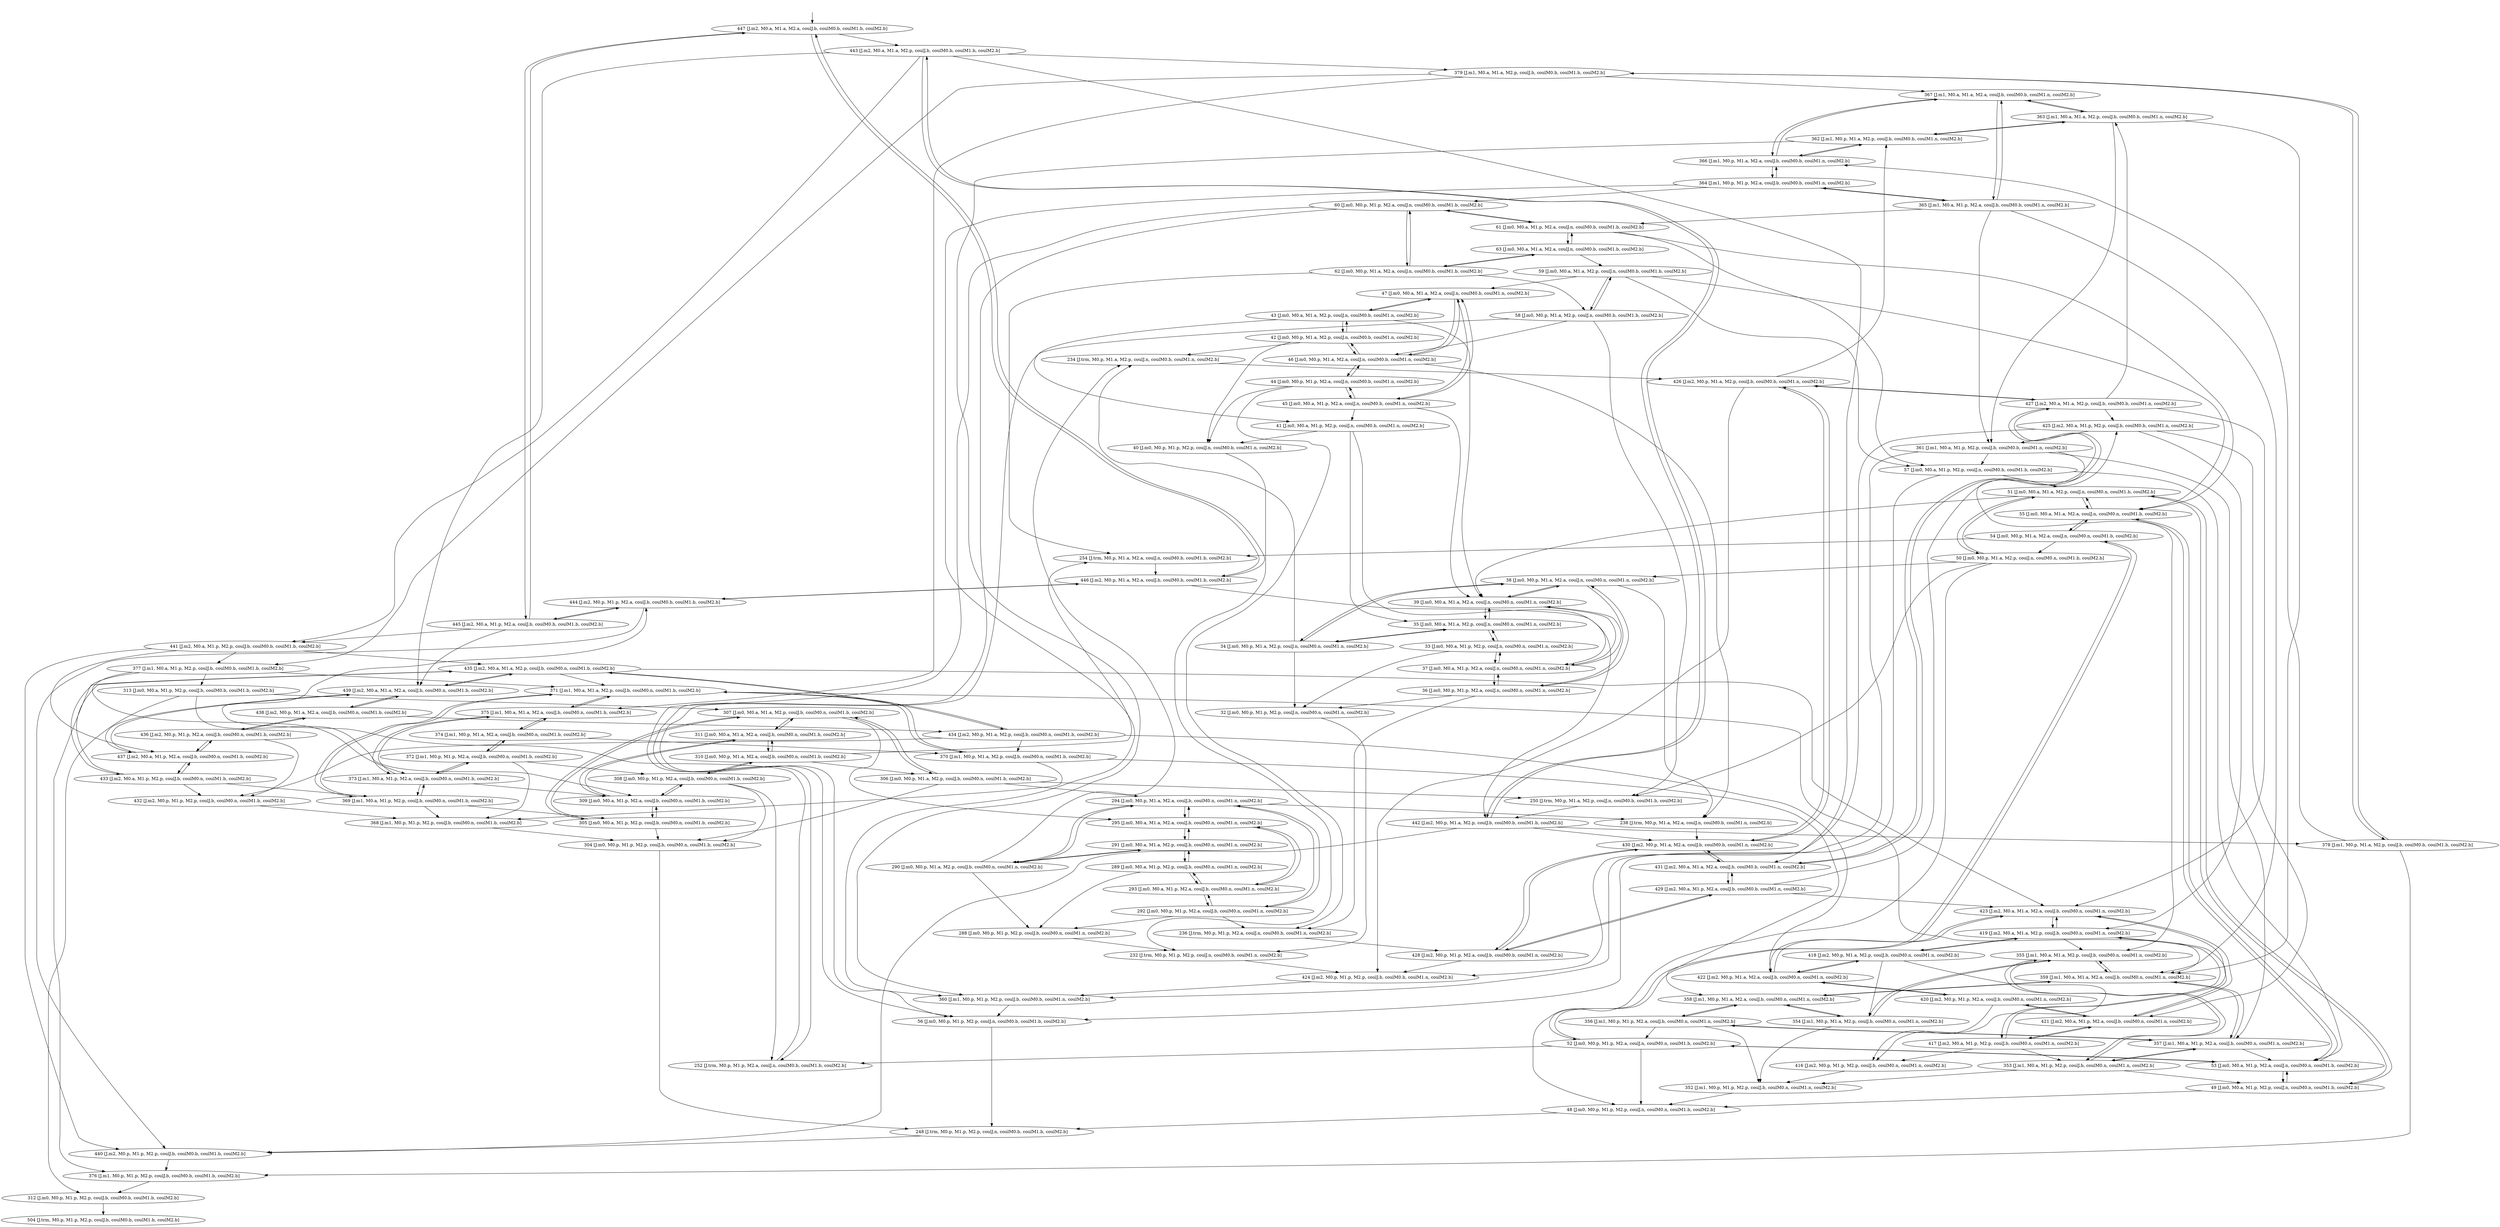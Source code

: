 digraph system {
_447[label="", shape=none ];
_447->447;
63 [label= "63 [J.m0, M0.a, M1.a, M2.a, coulJ.n, coulM0.b, coulM1.b, coulM2.b]"];
47 [label= "47 [J.m0, M0.a, M1.a, M2.a, coulJ.n, coulM0.b, coulM1.n, coulM2.b]"];
311 [label= "311 [J.m0, M0.a, M1.a, M2.a, coulJ.b, coulM0.n, coulM1.b, coulM2.b]"];
55 [label= "55 [J.m0, M0.a, M1.a, M2.a, coulJ.n, coulM0.n, coulM1.b, coulM2.b]"];
295 [label= "295 [J.m0, M0.a, M1.a, M2.a, coulJ.b, coulM0.n, coulM1.n, coulM2.b]"];
39 [label= "39 [J.m0, M0.a, M1.a, M2.a, coulJ.n, coulM0.n, coulM1.n, coulM2.b]"];
59 [label= "59 [J.m0, M0.a, M1.a, M2.p, coulJ.n, coulM0.b, coulM1.b, coulM2.b]"];
43 [label= "43 [J.m0, M0.a, M1.a, M2.p, coulJ.n, coulM0.b, coulM1.n, coulM2.b]"];
307 [label= "307 [J.m0, M0.a, M1.a, M2.p, coulJ.b, coulM0.n, coulM1.b, coulM2.b]"];
51 [label= "51 [J.m0, M0.a, M1.a, M2.p, coulJ.n, coulM0.n, coulM1.b, coulM2.b]"];
291 [label= "291 [J.m0, M0.a, M1.a, M2.p, coulJ.b, coulM0.n, coulM1.n, coulM2.b]"];
35 [label= "35 [J.m0, M0.a, M1.a, M2.p, coulJ.n, coulM0.n, coulM1.n, coulM2.b]"];
61 [label= "61 [J.m0, M0.a, M1.p, M2.a, coulJ.n, coulM0.b, coulM1.b, coulM2.b]"];
45 [label= "45 [J.m0, M0.a, M1.p, M2.a, coulJ.n, coulM0.b, coulM1.n, coulM2.b]"];
309 [label= "309 [J.m0, M0.a, M1.p, M2.a, coulJ.b, coulM0.n, coulM1.b, coulM2.b]"];
53 [label= "53 [J.m0, M0.a, M1.p, M2.a, coulJ.n, coulM0.n, coulM1.b, coulM2.b]"];
293 [label= "293 [J.m0, M0.a, M1.p, M2.a, coulJ.b, coulM0.n, coulM1.n, coulM2.b]"];
37 [label= "37 [J.m0, M0.a, M1.p, M2.a, coulJ.n, coulM0.n, coulM1.n, coulM2.b]"];
313 [label= "313 [J.m0, M0.a, M1.p, M2.p, coulJ.b, coulM0.b, coulM1.b, coulM2.b]"];
57 [label= "57 [J.m0, M0.a, M1.p, M2.p, coulJ.n, coulM0.b, coulM1.b, coulM2.b]"];
41 [label= "41 [J.m0, M0.a, M1.p, M2.p, coulJ.n, coulM0.b, coulM1.n, coulM2.b]"];
305 [label= "305 [J.m0, M0.a, M1.p, M2.p, coulJ.b, coulM0.n, coulM1.b, coulM2.b]"];
49 [label= "49 [J.m0, M0.a, M1.p, M2.p, coulJ.n, coulM0.n, coulM1.b, coulM2.b]"];
289 [label= "289 [J.m0, M0.a, M1.p, M2.p, coulJ.b, coulM0.n, coulM1.n, coulM2.b]"];
33 [label= "33 [J.m0, M0.a, M1.p, M2.p, coulJ.n, coulM0.n, coulM1.n, coulM2.b]"];
62 [label= "62 [J.m0, M0.p, M1.a, M2.a, coulJ.n, coulM0.b, coulM1.b, coulM2.b]"];
46 [label= "46 [J.m0, M0.p, M1.a, M2.a, coulJ.n, coulM0.b, coulM1.n, coulM2.b]"];
310 [label= "310 [J.m0, M0.p, M1.a, M2.a, coulJ.b, coulM0.n, coulM1.b, coulM2.b]"];
54 [label= "54 [J.m0, M0.p, M1.a, M2.a, coulJ.n, coulM0.n, coulM1.b, coulM2.b]"];
294 [label= "294 [J.m0, M0.p, M1.a, M2.a, coulJ.b, coulM0.n, coulM1.n, coulM2.b]"];
38 [label= "38 [J.m0, M0.p, M1.a, M2.a, coulJ.n, coulM0.n, coulM1.n, coulM2.b]"];
58 [label= "58 [J.m0, M0.p, M1.a, M2.p, coulJ.n, coulM0.b, coulM1.b, coulM2.b]"];
42 [label= "42 [J.m0, M0.p, M1.a, M2.p, coulJ.n, coulM0.b, coulM1.n, coulM2.b]"];
306 [label= "306 [J.m0, M0.p, M1.a, M2.p, coulJ.b, coulM0.n, coulM1.b, coulM2.b]"];
50 [label= "50 [J.m0, M0.p, M1.a, M2.p, coulJ.n, coulM0.n, coulM1.b, coulM2.b]"];
290 [label= "290 [J.m0, M0.p, M1.a, M2.p, coulJ.b, coulM0.n, coulM1.n, coulM2.b]"];
34 [label= "34 [J.m0, M0.p, M1.a, M2.p, coulJ.n, coulM0.n, coulM1.n, coulM2.b]"];
60 [label= "60 [J.m0, M0.p, M1.p, M2.a, coulJ.n, coulM0.b, coulM1.b, coulM2.b]"];
44 [label= "44 [J.m0, M0.p, M1.p, M2.a, coulJ.n, coulM0.b, coulM1.n, coulM2.b]"];
308 [label= "308 [J.m0, M0.p, M1.p, M2.a, coulJ.b, coulM0.n, coulM1.b, coulM2.b]"];
52 [label= "52 [J.m0, M0.p, M1.p, M2.a, coulJ.n, coulM0.n, coulM1.b, coulM2.b]"];
292 [label= "292 [J.m0, M0.p, M1.p, M2.a, coulJ.b, coulM0.n, coulM1.n, coulM2.b]"];
36 [label= "36 [J.m0, M0.p, M1.p, M2.a, coulJ.n, coulM0.n, coulM1.n, coulM2.b]"];
312 [label= "312 [J.m0, M0.p, M1.p, M2.p, coulJ.b, coulM0.b, coulM1.b, coulM2.b]"];
56 [label= "56 [J.m0, M0.p, M1.p, M2.p, coulJ.n, coulM0.b, coulM1.b, coulM2.b]"];
40 [label= "40 [J.m0, M0.p, M1.p, M2.p, coulJ.n, coulM0.b, coulM1.n, coulM2.b]"];
304 [label= "304 [J.m0, M0.p, M1.p, M2.p, coulJ.b, coulM0.n, coulM1.b, coulM2.b]"];
48 [label= "48 [J.m0, M0.p, M1.p, M2.p, coulJ.n, coulM0.n, coulM1.b, coulM2.b]"];
288 [label= "288 [J.m0, M0.p, M1.p, M2.p, coulJ.b, coulM0.n, coulM1.n, coulM2.b]"];
32 [label= "32 [J.m0, M0.p, M1.p, M2.p, coulJ.n, coulM0.n, coulM1.n, coulM2.b]"];
367 [label= "367 [J.m1, M0.a, M1.a, M2.a, coulJ.b, coulM0.b, coulM1.n, coulM2.b]"];
375 [label= "375 [J.m1, M0.a, M1.a, M2.a, coulJ.b, coulM0.n, coulM1.b, coulM2.b]"];
359 [label= "359 [J.m1, M0.a, M1.a, M2.a, coulJ.b, coulM0.n, coulM1.n, coulM2.b]"];
379 [label= "379 [J.m1, M0.a, M1.a, M2.p, coulJ.b, coulM0.b, coulM1.b, coulM2.b]"];
363 [label= "363 [J.m1, M0.a, M1.a, M2.p, coulJ.b, coulM0.b, coulM1.n, coulM2.b]"];
371 [label= "371 [J.m1, M0.a, M1.a, M2.p, coulJ.b, coulM0.n, coulM1.b, coulM2.b]"];
355 [label= "355 [J.m1, M0.a, M1.a, M2.p, coulJ.b, coulM0.n, coulM1.n, coulM2.b]"];
365 [label= "365 [J.m1, M0.a, M1.p, M2.a, coulJ.b, coulM0.b, coulM1.n, coulM2.b]"];
373 [label= "373 [J.m1, M0.a, M1.p, M2.a, coulJ.b, coulM0.n, coulM1.b, coulM2.b]"];
357 [label= "357 [J.m1, M0.a, M1.p, M2.a, coulJ.b, coulM0.n, coulM1.n, coulM2.b]"];
377 [label= "377 [J.m1, M0.a, M1.p, M2.p, coulJ.b, coulM0.b, coulM1.b, coulM2.b]"];
361 [label= "361 [J.m1, M0.a, M1.p, M2.p, coulJ.b, coulM0.b, coulM1.n, coulM2.b]"];
369 [label= "369 [J.m1, M0.a, M1.p, M2.p, coulJ.b, coulM0.n, coulM1.b, coulM2.b]"];
353 [label= "353 [J.m1, M0.a, M1.p, M2.p, coulJ.b, coulM0.n, coulM1.n, coulM2.b]"];
366 [label= "366 [J.m1, M0.p, M1.a, M2.a, coulJ.b, coulM0.b, coulM1.n, coulM2.b]"];
374 [label= "374 [J.m1, M0.p, M1.a, M2.a, coulJ.b, coulM0.n, coulM1.b, coulM2.b]"];
358 [label= "358 [J.m1, M0.p, M1.a, M2.a, coulJ.b, coulM0.n, coulM1.n, coulM2.b]"];
378 [label= "378 [J.m1, M0.p, M1.a, M2.p, coulJ.b, coulM0.b, coulM1.b, coulM2.b]"];
362 [label= "362 [J.m1, M0.p, M1.a, M2.p, coulJ.b, coulM0.b, coulM1.n, coulM2.b]"];
370 [label= "370 [J.m1, M0.p, M1.a, M2.p, coulJ.b, coulM0.n, coulM1.b, coulM2.b]"];
354 [label= "354 [J.m1, M0.p, M1.a, M2.p, coulJ.b, coulM0.n, coulM1.n, coulM2.b]"];
364 [label= "364 [J.m1, M0.p, M1.p, M2.a, coulJ.b, coulM0.b, coulM1.n, coulM2.b]"];
372 [label= "372 [J.m1, M0.p, M1.p, M2.a, coulJ.b, coulM0.n, coulM1.b, coulM2.b]"];
356 [label= "356 [J.m1, M0.p, M1.p, M2.a, coulJ.b, coulM0.n, coulM1.n, coulM2.b]"];
376 [label= "376 [J.m1, M0.p, M1.p, M2.p, coulJ.b, coulM0.b, coulM1.b, coulM2.b]"];
360 [label= "360 [J.m1, M0.p, M1.p, M2.p, coulJ.b, coulM0.b, coulM1.n, coulM2.b]"];
368 [label= "368 [J.m1, M0.p, M1.p, M2.p, coulJ.b, coulM0.n, coulM1.b, coulM2.b]"];
352 [label= "352 [J.m1, M0.p, M1.p, M2.p, coulJ.b, coulM0.n, coulM1.n, coulM2.b]"];
447 [label= "447 [J.m2, M0.a, M1.a, M2.a, coulJ.b, coulM0.b, coulM1.b, coulM2.b]"];
431 [label= "431 [J.m2, M0.a, M1.a, M2.a, coulJ.b, coulM0.b, coulM1.n, coulM2.b]"];
439 [label= "439 [J.m2, M0.a, M1.a, M2.a, coulJ.b, coulM0.n, coulM1.b, coulM2.b]"];
423 [label= "423 [J.m2, M0.a, M1.a, M2.a, coulJ.b, coulM0.n, coulM1.n, coulM2.b]"];
443 [label= "443 [J.m2, M0.a, M1.a, M2.p, coulJ.b, coulM0.b, coulM1.b, coulM2.b]"];
427 [label= "427 [J.m2, M0.a, M1.a, M2.p, coulJ.b, coulM0.b, coulM1.n, coulM2.b]"];
435 [label= "435 [J.m2, M0.a, M1.a, M2.p, coulJ.b, coulM0.n, coulM1.b, coulM2.b]"];
419 [label= "419 [J.m2, M0.a, M1.a, M2.p, coulJ.b, coulM0.n, coulM1.n, coulM2.b]"];
445 [label= "445 [J.m2, M0.a, M1.p, M2.a, coulJ.b, coulM0.b, coulM1.b, coulM2.b]"];
429 [label= "429 [J.m2, M0.a, M1.p, M2.a, coulJ.b, coulM0.b, coulM1.n, coulM2.b]"];
437 [label= "437 [J.m2, M0.a, M1.p, M2.a, coulJ.b, coulM0.n, coulM1.b, coulM2.b]"];
421 [label= "421 [J.m2, M0.a, M1.p, M2.a, coulJ.b, coulM0.n, coulM1.n, coulM2.b]"];
441 [label= "441 [J.m2, M0.a, M1.p, M2.p, coulJ.b, coulM0.b, coulM1.b, coulM2.b]"];
425 [label= "425 [J.m2, M0.a, M1.p, M2.p, coulJ.b, coulM0.b, coulM1.n, coulM2.b]"];
433 [label= "433 [J.m2, M0.a, M1.p, M2.p, coulJ.b, coulM0.n, coulM1.b, coulM2.b]"];
417 [label= "417 [J.m2, M0.a, M1.p, M2.p, coulJ.b, coulM0.n, coulM1.n, coulM2.b]"];
446 [label= "446 [J.m2, M0.p, M1.a, M2.a, coulJ.b, coulM0.b, coulM1.b, coulM2.b]"];
430 [label= "430 [J.m2, M0.p, M1.a, M2.a, coulJ.b, coulM0.b, coulM1.n, coulM2.b]"];
438 [label= "438 [J.m2, M0.p, M1.a, M2.a, coulJ.b, coulM0.n, coulM1.b, coulM2.b]"];
422 [label= "422 [J.m2, M0.p, M1.a, M2.a, coulJ.b, coulM0.n, coulM1.n, coulM2.b]"];
442 [label= "442 [J.m2, M0.p, M1.a, M2.p, coulJ.b, coulM0.b, coulM1.b, coulM2.b]"];
426 [label= "426 [J.m2, M0.p, M1.a, M2.p, coulJ.b, coulM0.b, coulM1.n, coulM2.b]"];
434 [label= "434 [J.m2, M0.p, M1.a, M2.p, coulJ.b, coulM0.n, coulM1.b, coulM2.b]"];
418 [label= "418 [J.m2, M0.p, M1.a, M2.p, coulJ.b, coulM0.n, coulM1.n, coulM2.b]"];
444 [label= "444 [J.m2, M0.p, M1.p, M2.a, coulJ.b, coulM0.b, coulM1.b, coulM2.b]"];
428 [label= "428 [J.m2, M0.p, M1.p, M2.a, coulJ.b, coulM0.b, coulM1.n, coulM2.b]"];
436 [label= "436 [J.m2, M0.p, M1.p, M2.a, coulJ.b, coulM0.n, coulM1.b, coulM2.b]"];
420 [label= "420 [J.m2, M0.p, M1.p, M2.a, coulJ.b, coulM0.n, coulM1.n, coulM2.b]"];
440 [label= "440 [J.m2, M0.p, M1.p, M2.p, coulJ.b, coulM0.b, coulM1.b, coulM2.b]"];
424 [label= "424 [J.m2, M0.p, M1.p, M2.p, coulJ.b, coulM0.b, coulM1.n, coulM2.b]"];
432 [label= "432 [J.m2, M0.p, M1.p, M2.p, coulJ.b, coulM0.n, coulM1.b, coulM2.b]"];
416 [label= "416 [J.m2, M0.p, M1.p, M2.p, coulJ.b, coulM0.n, coulM1.n, coulM2.b]"];
254 [label= "254 [J.trm, M0.p, M1.a, M2.a, coulJ.n, coulM0.b, coulM1.b, coulM2.b]"];
238 [label= "238 [J.trm, M0.p, M1.a, M2.a, coulJ.n, coulM0.b, coulM1.n, coulM2.b]"];
250 [label= "250 [J.trm, M0.p, M1.a, M2.p, coulJ.n, coulM0.b, coulM1.b, coulM2.b]"];
234 [label= "234 [J.trm, M0.p, M1.a, M2.p, coulJ.n, coulM0.b, coulM1.n, coulM2.b]"];
252 [label= "252 [J.trm, M0.p, M1.p, M2.a, coulJ.n, coulM0.b, coulM1.b, coulM2.b]"];
236 [label= "236 [J.trm, M0.p, M1.p, M2.a, coulJ.n, coulM0.b, coulM1.n, coulM2.b]"];
504 [label= "504 [J.trm, M0.p, M1.p, M2.p, coulJ.b, coulM0.b, coulM1.b, coulM2.b]"];
248 [label= "248 [J.trm, M0.p, M1.p, M2.p, coulJ.n, coulM0.b, coulM1.b, coulM2.b]"];
232 [label= "232 [J.trm, M0.p, M1.p, M2.p, coulJ.n, coulM0.b, coulM1.n, coulM2.b]"];
447->443 [label= ""];
63->59 [label= ""];
367->363 [label= ""];
431->427 [label= ""];
47->43 [label= ""];
375->371 [label= ""];
439->435 [label= ""];
311->307 [label= ""];
55->51 [label= ""];
359->355 [label= ""];
423->419 [label= ""];
295->291 [label= ""];
39->35 [label= ""];
363->367 [label= ""];
379->367 [label= ""];
427->431 [label= ""];
443->431 [label= ""];
43->47 [label= ""];
59->47 [label= ""];
379->375 [label= ""];
443->439 [label= ""];
59->55 [label= ""];
363->359 [label= ""];
427->423 [label= ""];
43->39 [label= ""];
371->359 [label= ""];
371->375 [label= ""];
435->423 [label= ""];
435->439 [label= ""];
307->295 [label= ""];
307->311 [label= ""];
51->39 [label= ""];
51->55 [label= ""];
355->359 [label= ""];
419->423 [label= ""];
291->295 [label= ""];
35->39 [label= ""];
443->379 [label= ""];
427->363 [label= ""];
435->371 [label= ""];
419->355 [label= ""];
447->445 [label= ""];
63->61 [label= ""];
367->365 [label= ""];
431->429 [label= ""];
47->45 [label= ""];
375->373 [label= ""];
439->437 [label= ""];
311->309 [label= ""];
55->53 [label= ""];
359->357 [label= ""];
423->421 [label= ""];
295->293 [label= ""];
39->37 [label= ""];
379->377 [label= ""];
443->441 [label= ""];
59->57 [label= ""];
363->361 [label= ""];
427->425 [label= ""];
43->41 [label= ""];
371->369 [label= ""];
435->433 [label= ""];
307->305 [label= ""];
51->49 [label= ""];
355->353 [label= ""];
419->417 [label= ""];
291->289 [label= ""];
35->33 [label= ""];
445->439 [label= ""];
445->447 [label= ""];
61->55 [label= ""];
61->63 [label= ""];
365->359 [label= ""];
365->367 [label= ""];
429->423 [label= ""];
429->431 [label= ""];
45->39 [label= ""];
45->47 [label= ""];
373->375 [label= ""];
437->439 [label= ""];
309->311 [label= ""];
53->55 [label= ""];
357->359 [label= ""];
421->423 [label= ""];
293->295 [label= ""];
37->39 [label= ""];
377->371 [label= ""];
441->435 [label= ""];
313->307 [label= ""];
57->51 [label= ""];
361->355 [label= ""];
425->419 [label= ""];
41->35 [label= ""];
369->371 [label= ""];
433->435 [label= ""];
305->307 [label= ""];
49->51 [label= ""];
353->355 [label= ""];
417->419 [label= ""];
289->291 [label= ""];
33->35 [label= ""];
365->61 [label= ""];
373->309 [label= ""];
357->53 [label= ""];
445->441 [label= ""];
61->57 [label= ""];
365->361 [label= ""];
429->425 [label= ""];
45->41 [label= ""];
373->369 [label= ""];
437->433 [label= ""];
309->305 [label= ""];
53->49 [label= ""];
357->353 [label= ""];
421->417 [label= ""];
293->289 [label= ""];
37->33 [label= ""];
377->373 [label= ""];
441->437 [label= ""];
313->309 [label= ""];
57->53 [label= ""];
361->357 [label= ""];
425->421 [label= ""];
41->37 [label= ""];
369->373 [label= ""];
433->437 [label= ""];
305->309 [label= ""];
49->53 [label= ""];
353->357 [label= ""];
417->421 [label= ""];
289->293 [label= ""];
33->37 [label= ""];
377->313 [label= ""];
441->377 [label= ""];
361->57 [label= ""];
425->361 [label= ""];
369->305 [label= ""];
433->369 [label= ""];
353->49 [label= ""];
417->353 [label= ""];
447->446 [label= ""];
63->62 [label= ""];
367->366 [label= ""];
431->430 [label= ""];
47->46 [label= ""];
375->374 [label= ""];
439->438 [label= ""];
311->310 [label= ""];
55->54 [label= ""];
359->358 [label= ""];
423->422 [label= ""];
295->294 [label= ""];
39->38 [label= ""];
379->378 [label= ""];
443->442 [label= ""];
59->58 [label= ""];
363->362 [label= ""];
427->426 [label= ""];
43->42 [label= ""];
371->370 [label= ""];
435->434 [label= ""];
307->306 [label= ""];
51->50 [label= ""];
355->354 [label= ""];
419->418 [label= ""];
291->290 [label= ""];
35->34 [label= ""];
445->444 [label= ""];
61->60 [label= ""];
365->364 [label= ""];
429->428 [label= ""];
45->44 [label= ""];
373->372 [label= ""];
437->436 [label= ""];
309->308 [label= ""];
53->52 [label= ""];
357->356 [label= ""];
421->420 [label= ""];
293->292 [label= ""];
37->36 [label= ""];
377->376 [label= ""];
441->440 [label= ""];
313->312 [label= ""];
57->56 [label= ""];
361->360 [label= ""];
425->424 [label= ""];
41->40 [label= ""];
369->368 [label= ""];
433->432 [label= ""];
305->304 [label= ""];
49->48 [label= ""];
353->352 [label= ""];
417->416 [label= ""];
289->288 [label= ""];
33->32 [label= ""];
446->447 [label= ""];
62->63 [label= ""];
366->367 [label= ""];
430->431 [label= ""];
46->47 [label= ""];
374->375 [label= ""];
438->439 [label= ""];
310->311 [label= ""];
54->55 [label= ""];
358->359 [label= ""];
422->423 [label= ""];
294->295 [label= ""];
38->39 [label= ""];
378->379 [label= ""];
442->443 [label= ""];
58->59 [label= ""];
362->363 [label= ""];
426->427 [label= ""];
42->43 [label= ""];
370->371 [label= ""];
434->435 [label= ""];
306->307 [label= ""];
50->51 [label= ""];
354->355 [label= ""];
418->419 [label= ""];
290->291 [label= ""];
34->35 [label= ""];
444->445 [label= ""];
60->61 [label= ""];
364->365 [label= ""];
428->429 [label= ""];
44->45 [label= ""];
372->373 [label= ""];
436->437 [label= ""];
308->309 [label= ""];
52->53 [label= ""];
356->357 [label= ""];
420->421 [label= ""];
292->293 [label= ""];
36->37 [label= ""];
254->446 [label= ""];
62->254 [label= ""];
238->430 [label= ""];
46->238 [label= ""];
54->254 [label= ""];
310->254 [label= ""];
38->238 [label= ""];
294->238 [label= ""];
446->442 [label= ""];
62->58 [label= ""];
366->362 [label= ""];
430->426 [label= ""];
46->42 [label= ""];
374->370 [label= ""];
438->434 [label= ""];
310->306 [label= ""];
54->50 [label= ""];
358->354 [label= ""];
422->418 [label= ""];
294->290 [label= ""];
38->34 [label= ""];
362->366 [label= ""];
378->366 [label= ""];
426->430 [label= ""];
442->430 [label= ""];
42->46 [label= ""];
58->46 [label= ""];
354->358 [label= ""];
370->358 [label= ""];
418->422 [label= ""];
434->422 [label= ""];
290->294 [label= ""];
306->294 [label= ""];
34->38 [label= ""];
50->38 [label= ""];
250->442 [label= ""];
442->378 [label= ""];
58->250 [label= ""];
234->426 [label= ""];
426->362 [label= ""];
42->234 [label= ""];
50->250 [label= ""];
306->250 [label= ""];
34->234 [label= ""];
290->234 [label= ""];
434->370 [label= ""];
418->354 [label= ""];
446->444 [label= ""];
62->60 [label= ""];
366->364 [label= ""];
430->428 [label= ""];
46->44 [label= ""];
374->372 [label= ""];
438->436 [label= ""];
310->308 [label= ""];
54->52 [label= ""];
358->356 [label= ""];
422->420 [label= ""];
294->292 [label= ""];
38->36 [label= ""];
378->376 [label= ""];
442->440 [label= ""];
58->56 [label= ""];
362->360 [label= ""];
426->424 [label= ""];
42->40 [label= ""];
370->368 [label= ""];
434->432 [label= ""];
306->304 [label= ""];
50->48 [label= ""];
354->352 [label= ""];
418->416 [label= ""];
290->288 [label= ""];
34->32 [label= ""];
444->446 [label= ""];
60->62 [label= ""];
364->366 [label= ""];
428->430 [label= ""];
44->46 [label= ""];
372->374 [label= ""];
436->438 [label= ""];
308->310 [label= ""];
52->54 [label= ""];
356->358 [label= ""];
420->422 [label= ""];
292->294 [label= ""];
36->38 [label= ""];
252->444 [label= ""];
60->252 [label= ""];
364->60 [label= ""];
236->428 [label= ""];
44->236 [label= ""];
52->252 [label= ""];
308->252 [label= ""];
36->236 [label= ""];
292->236 [label= ""];
372->308 [label= ""];
356->52 [label= ""];
444->440 [label= ""];
60->56 [label= ""];
364->360 [label= ""];
428->424 [label= ""];
44->40 [label= ""];
372->368 [label= ""];
436->432 [label= ""];
308->304 [label= ""];
52->48 [label= ""];
356->352 [label= ""];
420->416 [label= ""];
292->288 [label= ""];
36->32 [label= ""];
248->440 [label= ""];
376->312 [label= ""];
440->376 [label= ""];
312->504 [label= ""];
56->248 [label= ""];
360->56 [label= ""];
232->424 [label= ""];
424->360 [label= ""];
40->232 [label= ""];
48->248 [label= ""];
304->248 [label= ""];
32->232 [label= ""];
288->232 [label= ""];
368->304 [label= ""];
432->368 [label= ""];
352->48 [label= ""];
416->352 [label= ""];
}
